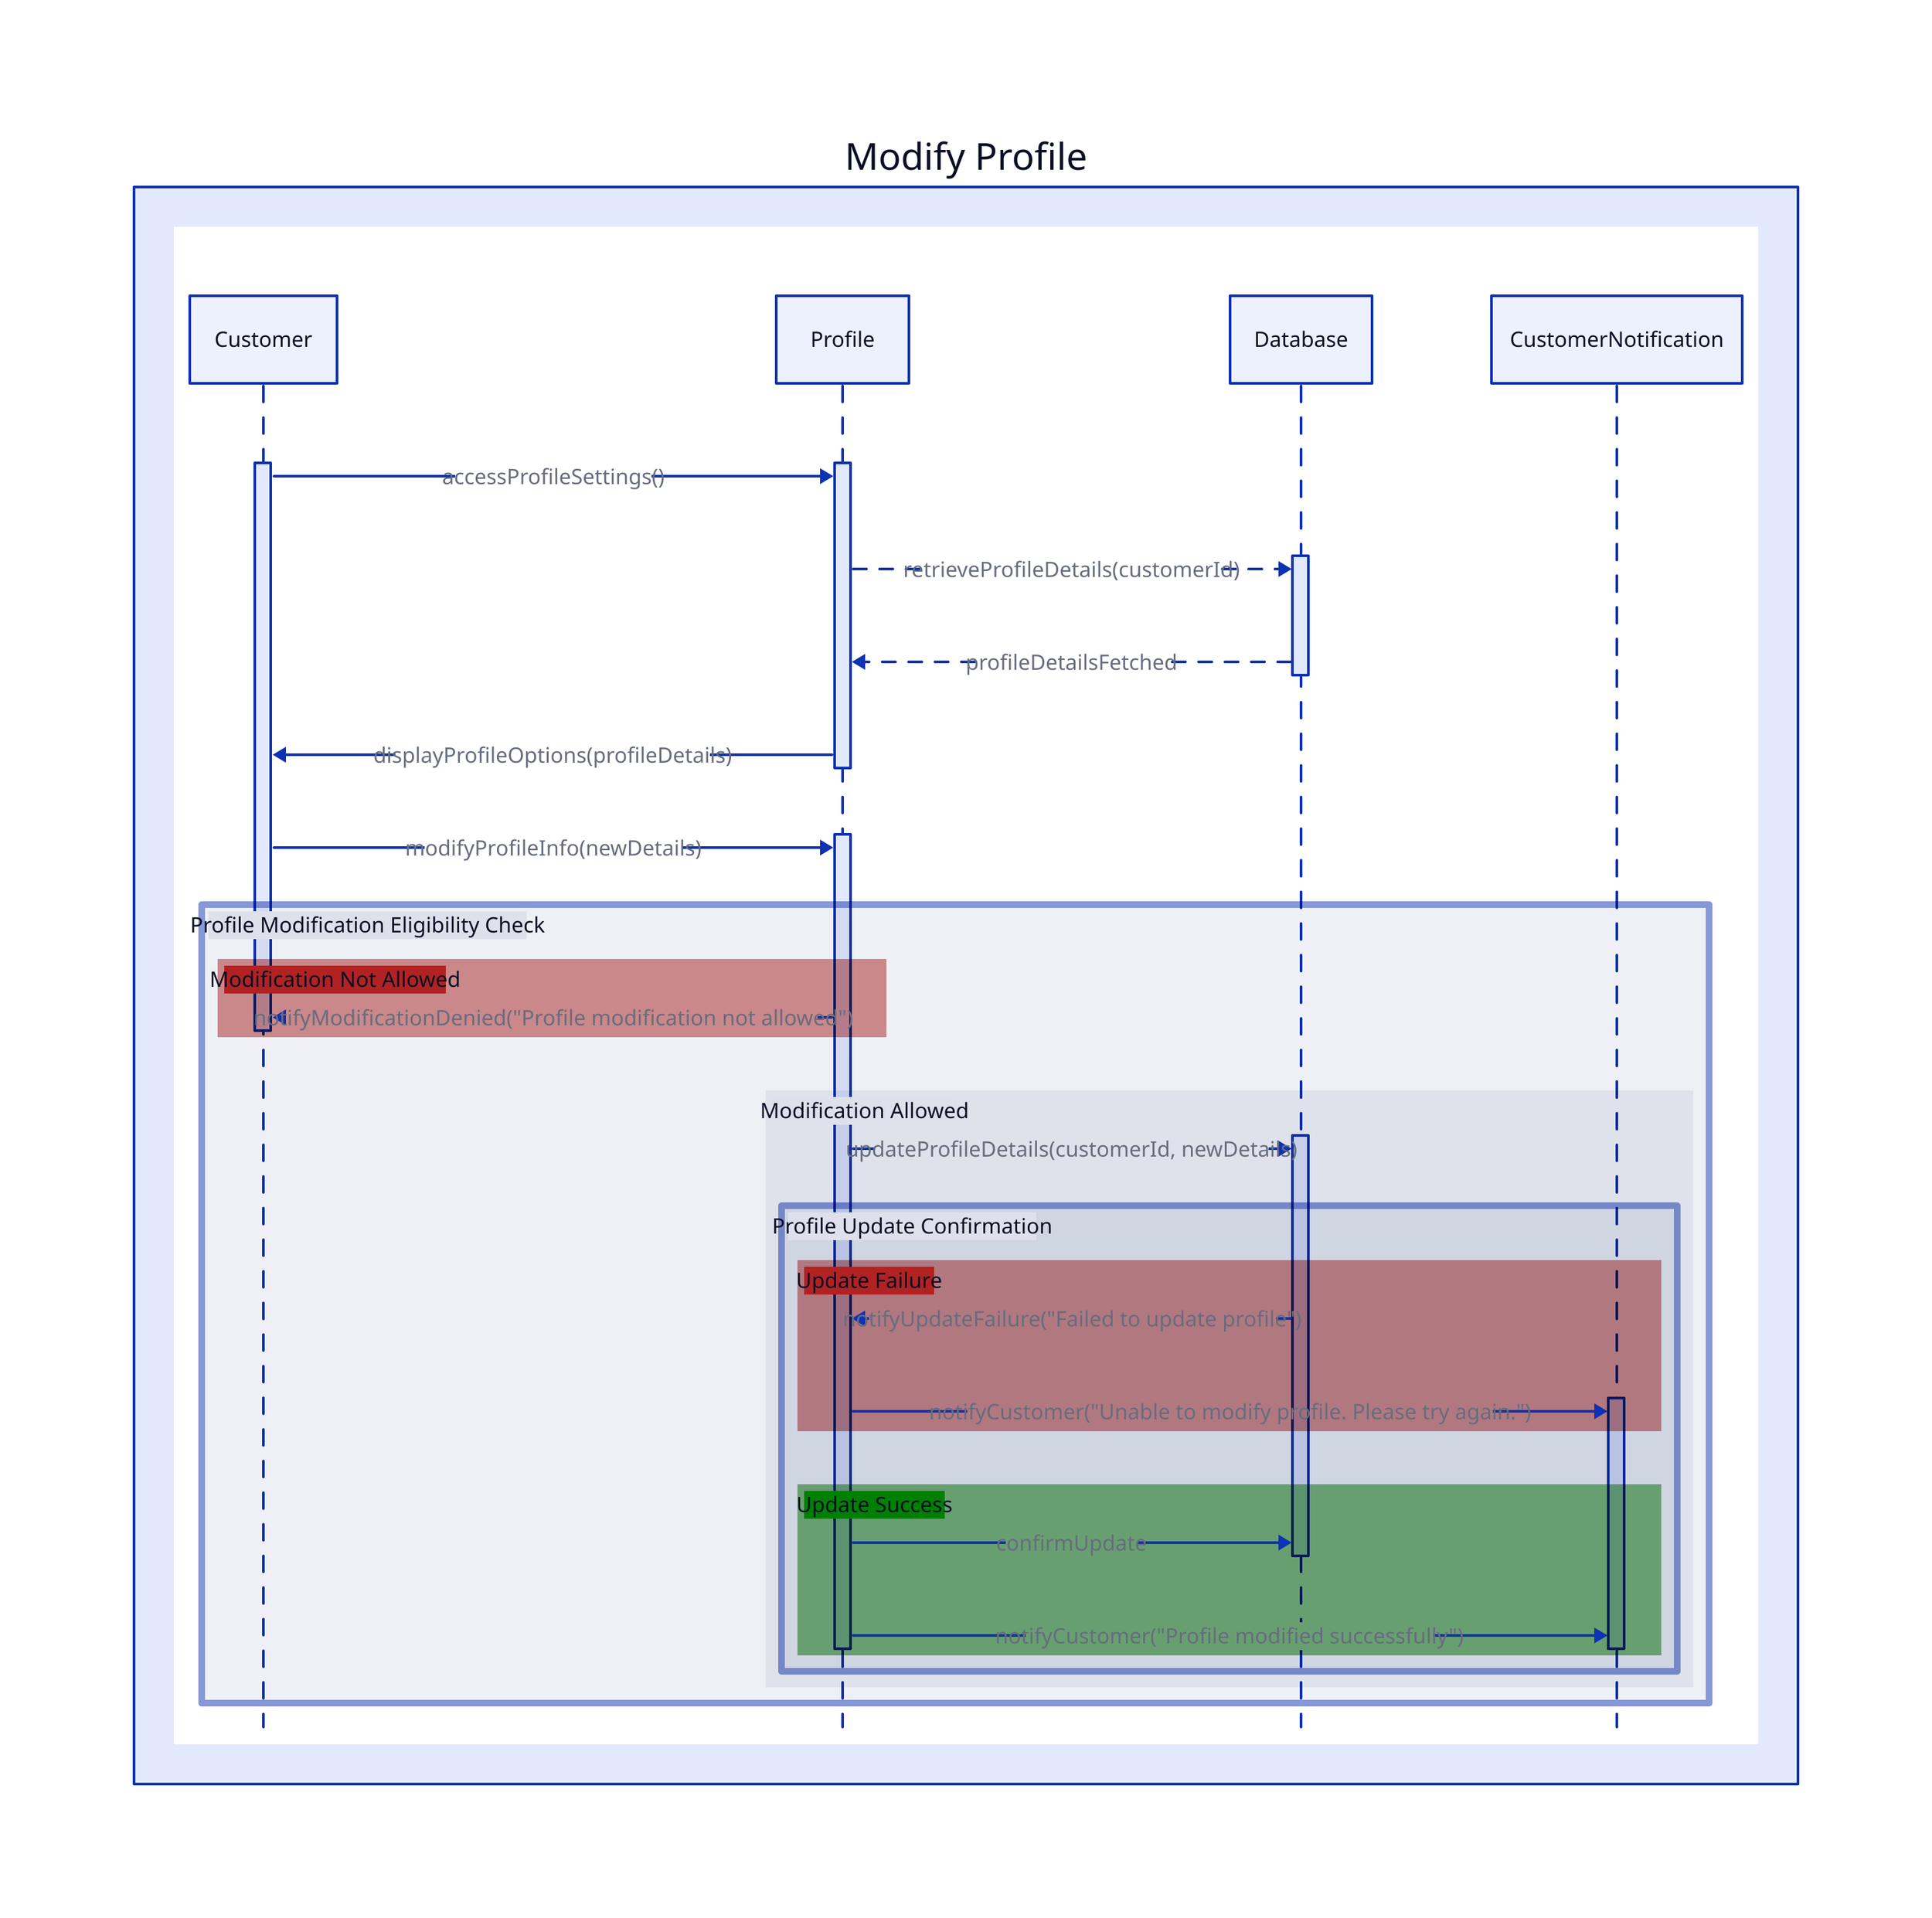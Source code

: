 Modify Profile: {
    
  label: "Modify Profile"

  "" : {

    shape: sequence_diagram

    Customer.t1: actor
    Profile.t1: actor
    Database.t1: actor
    CustomerNotification

    Customer.t1 -> Profile.t1: accessProfileSettings()
    Profile.t1 -> Database.t1: retrieveProfileDetails(customerId) {
      style.stroke-dash: 5
    }
    Profile.t1 <- Database.t1: profileDetailsFetched {
      style.stroke-dash: 5
    }
    Customer.t1 <- Profile.t1: displayProfileOptions(profileDetails)

    Customer.t1 -> Profile.t2: modifyProfileInfo(newDetails)

    alt label: "Profile Modification Eligibility Check" {
      style.stroke-width: 5

      if label: "Modification Not Allowed" {
        style.fill: firebrick
        Profile.t2 -> Customer.t1: notifyModificationDenied("Profile modification not allowed")  {
          style.stroke-dash: 5
        }
      }
      else label: "Modification Allowed" {
        Profile.t2 -> Database.t2: updateProfileDetails(customerId, newDetails)
        
        alt1 label: "Profile Update Confirmation" {
          style.stroke-width: 5

          if label: "Update Failure" {
            style.fill: firebrick
            Database.t2 -> Profile.t2: notifyUpdateFailure("Failed to update profile") {
              style.stroke-dash: 5
            }
            Profile.t2 -> CustomerNotification.t2: notifyCustomer("Unable to modify profile. Please try again.")
          }
          else label: "Update Success" {
            style.fill: green
            Database.t2 <- Profile.t2: confirmUpdate 
            CustomerNotification.t2 <- Profile.t2: notifyCustomer("Profile modified successfully") 
          }
        }
      }
    }
  }
}
